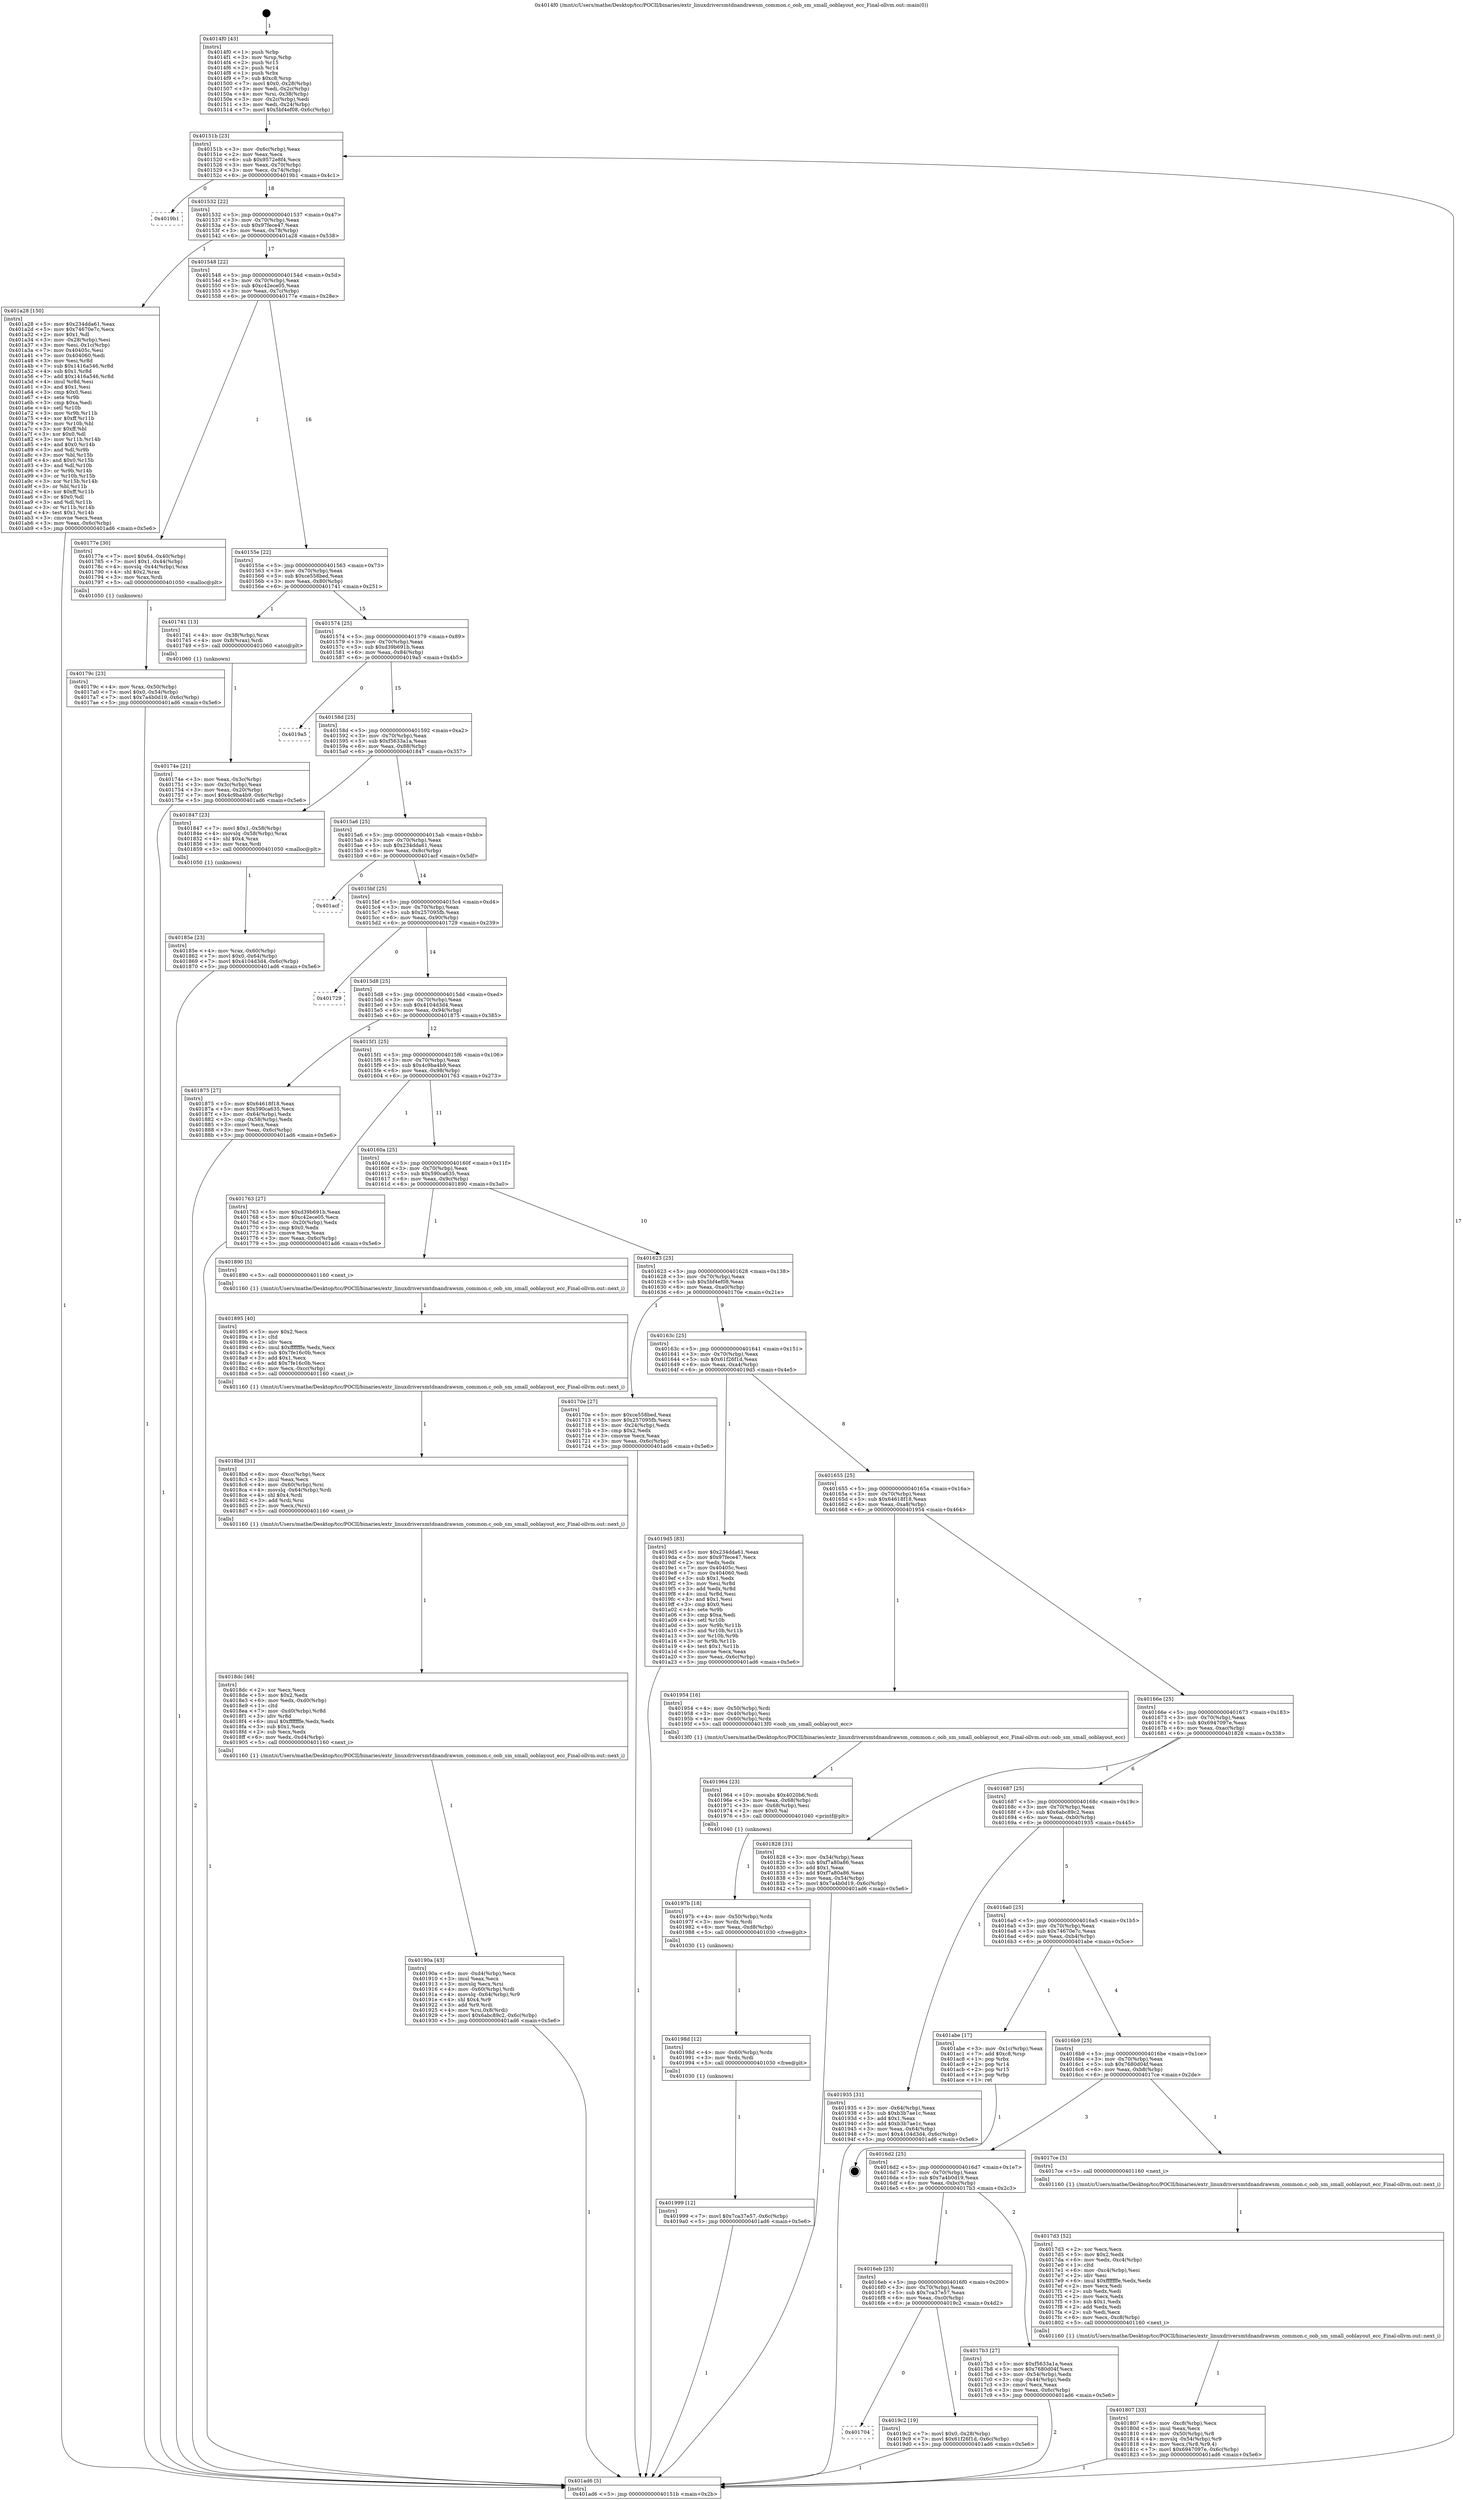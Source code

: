 digraph "0x4014f0" {
  label = "0x4014f0 (/mnt/c/Users/mathe/Desktop/tcc/POCII/binaries/extr_linuxdriversmtdnandrawsm_common.c_oob_sm_small_ooblayout_ecc_Final-ollvm.out::main(0))"
  labelloc = "t"
  node[shape=record]

  Entry [label="",width=0.3,height=0.3,shape=circle,fillcolor=black,style=filled]
  "0x40151b" [label="{
     0x40151b [23]\l
     | [instrs]\l
     &nbsp;&nbsp;0x40151b \<+3\>: mov -0x6c(%rbp),%eax\l
     &nbsp;&nbsp;0x40151e \<+2\>: mov %eax,%ecx\l
     &nbsp;&nbsp;0x401520 \<+6\>: sub $0x9572e8f4,%ecx\l
     &nbsp;&nbsp;0x401526 \<+3\>: mov %eax,-0x70(%rbp)\l
     &nbsp;&nbsp;0x401529 \<+3\>: mov %ecx,-0x74(%rbp)\l
     &nbsp;&nbsp;0x40152c \<+6\>: je 00000000004019b1 \<main+0x4c1\>\l
  }"]
  "0x4019b1" [label="{
     0x4019b1\l
  }", style=dashed]
  "0x401532" [label="{
     0x401532 [22]\l
     | [instrs]\l
     &nbsp;&nbsp;0x401532 \<+5\>: jmp 0000000000401537 \<main+0x47\>\l
     &nbsp;&nbsp;0x401537 \<+3\>: mov -0x70(%rbp),%eax\l
     &nbsp;&nbsp;0x40153a \<+5\>: sub $0x97fece47,%eax\l
     &nbsp;&nbsp;0x40153f \<+3\>: mov %eax,-0x78(%rbp)\l
     &nbsp;&nbsp;0x401542 \<+6\>: je 0000000000401a28 \<main+0x538\>\l
  }"]
  Exit [label="",width=0.3,height=0.3,shape=circle,fillcolor=black,style=filled,peripheries=2]
  "0x401a28" [label="{
     0x401a28 [150]\l
     | [instrs]\l
     &nbsp;&nbsp;0x401a28 \<+5\>: mov $0x234dda61,%eax\l
     &nbsp;&nbsp;0x401a2d \<+5\>: mov $0x74670e7c,%ecx\l
     &nbsp;&nbsp;0x401a32 \<+2\>: mov $0x1,%dl\l
     &nbsp;&nbsp;0x401a34 \<+3\>: mov -0x28(%rbp),%esi\l
     &nbsp;&nbsp;0x401a37 \<+3\>: mov %esi,-0x1c(%rbp)\l
     &nbsp;&nbsp;0x401a3a \<+7\>: mov 0x40405c,%esi\l
     &nbsp;&nbsp;0x401a41 \<+7\>: mov 0x404060,%edi\l
     &nbsp;&nbsp;0x401a48 \<+3\>: mov %esi,%r8d\l
     &nbsp;&nbsp;0x401a4b \<+7\>: sub $0x1416a546,%r8d\l
     &nbsp;&nbsp;0x401a52 \<+4\>: sub $0x1,%r8d\l
     &nbsp;&nbsp;0x401a56 \<+7\>: add $0x1416a546,%r8d\l
     &nbsp;&nbsp;0x401a5d \<+4\>: imul %r8d,%esi\l
     &nbsp;&nbsp;0x401a61 \<+3\>: and $0x1,%esi\l
     &nbsp;&nbsp;0x401a64 \<+3\>: cmp $0x0,%esi\l
     &nbsp;&nbsp;0x401a67 \<+4\>: sete %r9b\l
     &nbsp;&nbsp;0x401a6b \<+3\>: cmp $0xa,%edi\l
     &nbsp;&nbsp;0x401a6e \<+4\>: setl %r10b\l
     &nbsp;&nbsp;0x401a72 \<+3\>: mov %r9b,%r11b\l
     &nbsp;&nbsp;0x401a75 \<+4\>: xor $0xff,%r11b\l
     &nbsp;&nbsp;0x401a79 \<+3\>: mov %r10b,%bl\l
     &nbsp;&nbsp;0x401a7c \<+3\>: xor $0xff,%bl\l
     &nbsp;&nbsp;0x401a7f \<+3\>: xor $0x0,%dl\l
     &nbsp;&nbsp;0x401a82 \<+3\>: mov %r11b,%r14b\l
     &nbsp;&nbsp;0x401a85 \<+4\>: and $0x0,%r14b\l
     &nbsp;&nbsp;0x401a89 \<+3\>: and %dl,%r9b\l
     &nbsp;&nbsp;0x401a8c \<+3\>: mov %bl,%r15b\l
     &nbsp;&nbsp;0x401a8f \<+4\>: and $0x0,%r15b\l
     &nbsp;&nbsp;0x401a93 \<+3\>: and %dl,%r10b\l
     &nbsp;&nbsp;0x401a96 \<+3\>: or %r9b,%r14b\l
     &nbsp;&nbsp;0x401a99 \<+3\>: or %r10b,%r15b\l
     &nbsp;&nbsp;0x401a9c \<+3\>: xor %r15b,%r14b\l
     &nbsp;&nbsp;0x401a9f \<+3\>: or %bl,%r11b\l
     &nbsp;&nbsp;0x401aa2 \<+4\>: xor $0xff,%r11b\l
     &nbsp;&nbsp;0x401aa6 \<+3\>: or $0x0,%dl\l
     &nbsp;&nbsp;0x401aa9 \<+3\>: and %dl,%r11b\l
     &nbsp;&nbsp;0x401aac \<+3\>: or %r11b,%r14b\l
     &nbsp;&nbsp;0x401aaf \<+4\>: test $0x1,%r14b\l
     &nbsp;&nbsp;0x401ab3 \<+3\>: cmovne %ecx,%eax\l
     &nbsp;&nbsp;0x401ab6 \<+3\>: mov %eax,-0x6c(%rbp)\l
     &nbsp;&nbsp;0x401ab9 \<+5\>: jmp 0000000000401ad6 \<main+0x5e6\>\l
  }"]
  "0x401548" [label="{
     0x401548 [22]\l
     | [instrs]\l
     &nbsp;&nbsp;0x401548 \<+5\>: jmp 000000000040154d \<main+0x5d\>\l
     &nbsp;&nbsp;0x40154d \<+3\>: mov -0x70(%rbp),%eax\l
     &nbsp;&nbsp;0x401550 \<+5\>: sub $0xc42ece05,%eax\l
     &nbsp;&nbsp;0x401555 \<+3\>: mov %eax,-0x7c(%rbp)\l
     &nbsp;&nbsp;0x401558 \<+6\>: je 000000000040177e \<main+0x28e\>\l
  }"]
  "0x401704" [label="{
     0x401704\l
  }", style=dashed]
  "0x40177e" [label="{
     0x40177e [30]\l
     | [instrs]\l
     &nbsp;&nbsp;0x40177e \<+7\>: movl $0x64,-0x40(%rbp)\l
     &nbsp;&nbsp;0x401785 \<+7\>: movl $0x1,-0x44(%rbp)\l
     &nbsp;&nbsp;0x40178c \<+4\>: movslq -0x44(%rbp),%rax\l
     &nbsp;&nbsp;0x401790 \<+4\>: shl $0x2,%rax\l
     &nbsp;&nbsp;0x401794 \<+3\>: mov %rax,%rdi\l
     &nbsp;&nbsp;0x401797 \<+5\>: call 0000000000401050 \<malloc@plt\>\l
     | [calls]\l
     &nbsp;&nbsp;0x401050 \{1\} (unknown)\l
  }"]
  "0x40155e" [label="{
     0x40155e [22]\l
     | [instrs]\l
     &nbsp;&nbsp;0x40155e \<+5\>: jmp 0000000000401563 \<main+0x73\>\l
     &nbsp;&nbsp;0x401563 \<+3\>: mov -0x70(%rbp),%eax\l
     &nbsp;&nbsp;0x401566 \<+5\>: sub $0xce558bed,%eax\l
     &nbsp;&nbsp;0x40156b \<+3\>: mov %eax,-0x80(%rbp)\l
     &nbsp;&nbsp;0x40156e \<+6\>: je 0000000000401741 \<main+0x251\>\l
  }"]
  "0x4019c2" [label="{
     0x4019c2 [19]\l
     | [instrs]\l
     &nbsp;&nbsp;0x4019c2 \<+7\>: movl $0x0,-0x28(%rbp)\l
     &nbsp;&nbsp;0x4019c9 \<+7\>: movl $0x61f26f1d,-0x6c(%rbp)\l
     &nbsp;&nbsp;0x4019d0 \<+5\>: jmp 0000000000401ad6 \<main+0x5e6\>\l
  }"]
  "0x401741" [label="{
     0x401741 [13]\l
     | [instrs]\l
     &nbsp;&nbsp;0x401741 \<+4\>: mov -0x38(%rbp),%rax\l
     &nbsp;&nbsp;0x401745 \<+4\>: mov 0x8(%rax),%rdi\l
     &nbsp;&nbsp;0x401749 \<+5\>: call 0000000000401060 \<atoi@plt\>\l
     | [calls]\l
     &nbsp;&nbsp;0x401060 \{1\} (unknown)\l
  }"]
  "0x401574" [label="{
     0x401574 [25]\l
     | [instrs]\l
     &nbsp;&nbsp;0x401574 \<+5\>: jmp 0000000000401579 \<main+0x89\>\l
     &nbsp;&nbsp;0x401579 \<+3\>: mov -0x70(%rbp),%eax\l
     &nbsp;&nbsp;0x40157c \<+5\>: sub $0xd39b691b,%eax\l
     &nbsp;&nbsp;0x401581 \<+6\>: mov %eax,-0x84(%rbp)\l
     &nbsp;&nbsp;0x401587 \<+6\>: je 00000000004019a5 \<main+0x4b5\>\l
  }"]
  "0x401999" [label="{
     0x401999 [12]\l
     | [instrs]\l
     &nbsp;&nbsp;0x401999 \<+7\>: movl $0x7ca37e57,-0x6c(%rbp)\l
     &nbsp;&nbsp;0x4019a0 \<+5\>: jmp 0000000000401ad6 \<main+0x5e6\>\l
  }"]
  "0x4019a5" [label="{
     0x4019a5\l
  }", style=dashed]
  "0x40158d" [label="{
     0x40158d [25]\l
     | [instrs]\l
     &nbsp;&nbsp;0x40158d \<+5\>: jmp 0000000000401592 \<main+0xa2\>\l
     &nbsp;&nbsp;0x401592 \<+3\>: mov -0x70(%rbp),%eax\l
     &nbsp;&nbsp;0x401595 \<+5\>: sub $0xf5633a1a,%eax\l
     &nbsp;&nbsp;0x40159a \<+6\>: mov %eax,-0x88(%rbp)\l
     &nbsp;&nbsp;0x4015a0 \<+6\>: je 0000000000401847 \<main+0x357\>\l
  }"]
  "0x40198d" [label="{
     0x40198d [12]\l
     | [instrs]\l
     &nbsp;&nbsp;0x40198d \<+4\>: mov -0x60(%rbp),%rdx\l
     &nbsp;&nbsp;0x401991 \<+3\>: mov %rdx,%rdi\l
     &nbsp;&nbsp;0x401994 \<+5\>: call 0000000000401030 \<free@plt\>\l
     | [calls]\l
     &nbsp;&nbsp;0x401030 \{1\} (unknown)\l
  }"]
  "0x401847" [label="{
     0x401847 [23]\l
     | [instrs]\l
     &nbsp;&nbsp;0x401847 \<+7\>: movl $0x1,-0x58(%rbp)\l
     &nbsp;&nbsp;0x40184e \<+4\>: movslq -0x58(%rbp),%rax\l
     &nbsp;&nbsp;0x401852 \<+4\>: shl $0x4,%rax\l
     &nbsp;&nbsp;0x401856 \<+3\>: mov %rax,%rdi\l
     &nbsp;&nbsp;0x401859 \<+5\>: call 0000000000401050 \<malloc@plt\>\l
     | [calls]\l
     &nbsp;&nbsp;0x401050 \{1\} (unknown)\l
  }"]
  "0x4015a6" [label="{
     0x4015a6 [25]\l
     | [instrs]\l
     &nbsp;&nbsp;0x4015a6 \<+5\>: jmp 00000000004015ab \<main+0xbb\>\l
     &nbsp;&nbsp;0x4015ab \<+3\>: mov -0x70(%rbp),%eax\l
     &nbsp;&nbsp;0x4015ae \<+5\>: sub $0x234dda61,%eax\l
     &nbsp;&nbsp;0x4015b3 \<+6\>: mov %eax,-0x8c(%rbp)\l
     &nbsp;&nbsp;0x4015b9 \<+6\>: je 0000000000401acf \<main+0x5df\>\l
  }"]
  "0x40197b" [label="{
     0x40197b [18]\l
     | [instrs]\l
     &nbsp;&nbsp;0x40197b \<+4\>: mov -0x50(%rbp),%rdx\l
     &nbsp;&nbsp;0x40197f \<+3\>: mov %rdx,%rdi\l
     &nbsp;&nbsp;0x401982 \<+6\>: mov %eax,-0xd8(%rbp)\l
     &nbsp;&nbsp;0x401988 \<+5\>: call 0000000000401030 \<free@plt\>\l
     | [calls]\l
     &nbsp;&nbsp;0x401030 \{1\} (unknown)\l
  }"]
  "0x401acf" [label="{
     0x401acf\l
  }", style=dashed]
  "0x4015bf" [label="{
     0x4015bf [25]\l
     | [instrs]\l
     &nbsp;&nbsp;0x4015bf \<+5\>: jmp 00000000004015c4 \<main+0xd4\>\l
     &nbsp;&nbsp;0x4015c4 \<+3\>: mov -0x70(%rbp),%eax\l
     &nbsp;&nbsp;0x4015c7 \<+5\>: sub $0x257095fb,%eax\l
     &nbsp;&nbsp;0x4015cc \<+6\>: mov %eax,-0x90(%rbp)\l
     &nbsp;&nbsp;0x4015d2 \<+6\>: je 0000000000401729 \<main+0x239\>\l
  }"]
  "0x401964" [label="{
     0x401964 [23]\l
     | [instrs]\l
     &nbsp;&nbsp;0x401964 \<+10\>: movabs $0x4020b6,%rdi\l
     &nbsp;&nbsp;0x40196e \<+3\>: mov %eax,-0x68(%rbp)\l
     &nbsp;&nbsp;0x401971 \<+3\>: mov -0x68(%rbp),%esi\l
     &nbsp;&nbsp;0x401974 \<+2\>: mov $0x0,%al\l
     &nbsp;&nbsp;0x401976 \<+5\>: call 0000000000401040 \<printf@plt\>\l
     | [calls]\l
     &nbsp;&nbsp;0x401040 \{1\} (unknown)\l
  }"]
  "0x401729" [label="{
     0x401729\l
  }", style=dashed]
  "0x4015d8" [label="{
     0x4015d8 [25]\l
     | [instrs]\l
     &nbsp;&nbsp;0x4015d8 \<+5\>: jmp 00000000004015dd \<main+0xed\>\l
     &nbsp;&nbsp;0x4015dd \<+3\>: mov -0x70(%rbp),%eax\l
     &nbsp;&nbsp;0x4015e0 \<+5\>: sub $0x4104d3d4,%eax\l
     &nbsp;&nbsp;0x4015e5 \<+6\>: mov %eax,-0x94(%rbp)\l
     &nbsp;&nbsp;0x4015eb \<+6\>: je 0000000000401875 \<main+0x385\>\l
  }"]
  "0x40190a" [label="{
     0x40190a [43]\l
     | [instrs]\l
     &nbsp;&nbsp;0x40190a \<+6\>: mov -0xd4(%rbp),%ecx\l
     &nbsp;&nbsp;0x401910 \<+3\>: imul %eax,%ecx\l
     &nbsp;&nbsp;0x401913 \<+3\>: movslq %ecx,%rsi\l
     &nbsp;&nbsp;0x401916 \<+4\>: mov -0x60(%rbp),%rdi\l
     &nbsp;&nbsp;0x40191a \<+4\>: movslq -0x64(%rbp),%r9\l
     &nbsp;&nbsp;0x40191e \<+4\>: shl $0x4,%r9\l
     &nbsp;&nbsp;0x401922 \<+3\>: add %r9,%rdi\l
     &nbsp;&nbsp;0x401925 \<+4\>: mov %rsi,0x8(%rdi)\l
     &nbsp;&nbsp;0x401929 \<+7\>: movl $0x6abc89c2,-0x6c(%rbp)\l
     &nbsp;&nbsp;0x401930 \<+5\>: jmp 0000000000401ad6 \<main+0x5e6\>\l
  }"]
  "0x401875" [label="{
     0x401875 [27]\l
     | [instrs]\l
     &nbsp;&nbsp;0x401875 \<+5\>: mov $0x64618f18,%eax\l
     &nbsp;&nbsp;0x40187a \<+5\>: mov $0x590ca635,%ecx\l
     &nbsp;&nbsp;0x40187f \<+3\>: mov -0x64(%rbp),%edx\l
     &nbsp;&nbsp;0x401882 \<+3\>: cmp -0x58(%rbp),%edx\l
     &nbsp;&nbsp;0x401885 \<+3\>: cmovl %ecx,%eax\l
     &nbsp;&nbsp;0x401888 \<+3\>: mov %eax,-0x6c(%rbp)\l
     &nbsp;&nbsp;0x40188b \<+5\>: jmp 0000000000401ad6 \<main+0x5e6\>\l
  }"]
  "0x4015f1" [label="{
     0x4015f1 [25]\l
     | [instrs]\l
     &nbsp;&nbsp;0x4015f1 \<+5\>: jmp 00000000004015f6 \<main+0x106\>\l
     &nbsp;&nbsp;0x4015f6 \<+3\>: mov -0x70(%rbp),%eax\l
     &nbsp;&nbsp;0x4015f9 \<+5\>: sub $0x4c9ba4b9,%eax\l
     &nbsp;&nbsp;0x4015fe \<+6\>: mov %eax,-0x98(%rbp)\l
     &nbsp;&nbsp;0x401604 \<+6\>: je 0000000000401763 \<main+0x273\>\l
  }"]
  "0x4018dc" [label="{
     0x4018dc [46]\l
     | [instrs]\l
     &nbsp;&nbsp;0x4018dc \<+2\>: xor %ecx,%ecx\l
     &nbsp;&nbsp;0x4018de \<+5\>: mov $0x2,%edx\l
     &nbsp;&nbsp;0x4018e3 \<+6\>: mov %edx,-0xd0(%rbp)\l
     &nbsp;&nbsp;0x4018e9 \<+1\>: cltd\l
     &nbsp;&nbsp;0x4018ea \<+7\>: mov -0xd0(%rbp),%r8d\l
     &nbsp;&nbsp;0x4018f1 \<+3\>: idiv %r8d\l
     &nbsp;&nbsp;0x4018f4 \<+6\>: imul $0xfffffffe,%edx,%edx\l
     &nbsp;&nbsp;0x4018fa \<+3\>: sub $0x1,%ecx\l
     &nbsp;&nbsp;0x4018fd \<+2\>: sub %ecx,%edx\l
     &nbsp;&nbsp;0x4018ff \<+6\>: mov %edx,-0xd4(%rbp)\l
     &nbsp;&nbsp;0x401905 \<+5\>: call 0000000000401160 \<next_i\>\l
     | [calls]\l
     &nbsp;&nbsp;0x401160 \{1\} (/mnt/c/Users/mathe/Desktop/tcc/POCII/binaries/extr_linuxdriversmtdnandrawsm_common.c_oob_sm_small_ooblayout_ecc_Final-ollvm.out::next_i)\l
  }"]
  "0x401763" [label="{
     0x401763 [27]\l
     | [instrs]\l
     &nbsp;&nbsp;0x401763 \<+5\>: mov $0xd39b691b,%eax\l
     &nbsp;&nbsp;0x401768 \<+5\>: mov $0xc42ece05,%ecx\l
     &nbsp;&nbsp;0x40176d \<+3\>: mov -0x20(%rbp),%edx\l
     &nbsp;&nbsp;0x401770 \<+3\>: cmp $0x0,%edx\l
     &nbsp;&nbsp;0x401773 \<+3\>: cmove %ecx,%eax\l
     &nbsp;&nbsp;0x401776 \<+3\>: mov %eax,-0x6c(%rbp)\l
     &nbsp;&nbsp;0x401779 \<+5\>: jmp 0000000000401ad6 \<main+0x5e6\>\l
  }"]
  "0x40160a" [label="{
     0x40160a [25]\l
     | [instrs]\l
     &nbsp;&nbsp;0x40160a \<+5\>: jmp 000000000040160f \<main+0x11f\>\l
     &nbsp;&nbsp;0x40160f \<+3\>: mov -0x70(%rbp),%eax\l
     &nbsp;&nbsp;0x401612 \<+5\>: sub $0x590ca635,%eax\l
     &nbsp;&nbsp;0x401617 \<+6\>: mov %eax,-0x9c(%rbp)\l
     &nbsp;&nbsp;0x40161d \<+6\>: je 0000000000401890 \<main+0x3a0\>\l
  }"]
  "0x4018bd" [label="{
     0x4018bd [31]\l
     | [instrs]\l
     &nbsp;&nbsp;0x4018bd \<+6\>: mov -0xcc(%rbp),%ecx\l
     &nbsp;&nbsp;0x4018c3 \<+3\>: imul %eax,%ecx\l
     &nbsp;&nbsp;0x4018c6 \<+4\>: mov -0x60(%rbp),%rsi\l
     &nbsp;&nbsp;0x4018ca \<+4\>: movslq -0x64(%rbp),%rdi\l
     &nbsp;&nbsp;0x4018ce \<+4\>: shl $0x4,%rdi\l
     &nbsp;&nbsp;0x4018d2 \<+3\>: add %rdi,%rsi\l
     &nbsp;&nbsp;0x4018d5 \<+2\>: mov %ecx,(%rsi)\l
     &nbsp;&nbsp;0x4018d7 \<+5\>: call 0000000000401160 \<next_i\>\l
     | [calls]\l
     &nbsp;&nbsp;0x401160 \{1\} (/mnt/c/Users/mathe/Desktop/tcc/POCII/binaries/extr_linuxdriversmtdnandrawsm_common.c_oob_sm_small_ooblayout_ecc_Final-ollvm.out::next_i)\l
  }"]
  "0x401890" [label="{
     0x401890 [5]\l
     | [instrs]\l
     &nbsp;&nbsp;0x401890 \<+5\>: call 0000000000401160 \<next_i\>\l
     | [calls]\l
     &nbsp;&nbsp;0x401160 \{1\} (/mnt/c/Users/mathe/Desktop/tcc/POCII/binaries/extr_linuxdriversmtdnandrawsm_common.c_oob_sm_small_ooblayout_ecc_Final-ollvm.out::next_i)\l
  }"]
  "0x401623" [label="{
     0x401623 [25]\l
     | [instrs]\l
     &nbsp;&nbsp;0x401623 \<+5\>: jmp 0000000000401628 \<main+0x138\>\l
     &nbsp;&nbsp;0x401628 \<+3\>: mov -0x70(%rbp),%eax\l
     &nbsp;&nbsp;0x40162b \<+5\>: sub $0x5bf4ef08,%eax\l
     &nbsp;&nbsp;0x401630 \<+6\>: mov %eax,-0xa0(%rbp)\l
     &nbsp;&nbsp;0x401636 \<+6\>: je 000000000040170e \<main+0x21e\>\l
  }"]
  "0x401895" [label="{
     0x401895 [40]\l
     | [instrs]\l
     &nbsp;&nbsp;0x401895 \<+5\>: mov $0x2,%ecx\l
     &nbsp;&nbsp;0x40189a \<+1\>: cltd\l
     &nbsp;&nbsp;0x40189b \<+2\>: idiv %ecx\l
     &nbsp;&nbsp;0x40189d \<+6\>: imul $0xfffffffe,%edx,%ecx\l
     &nbsp;&nbsp;0x4018a3 \<+6\>: sub $0x7fe16c0b,%ecx\l
     &nbsp;&nbsp;0x4018a9 \<+3\>: add $0x1,%ecx\l
     &nbsp;&nbsp;0x4018ac \<+6\>: add $0x7fe16c0b,%ecx\l
     &nbsp;&nbsp;0x4018b2 \<+6\>: mov %ecx,-0xcc(%rbp)\l
     &nbsp;&nbsp;0x4018b8 \<+5\>: call 0000000000401160 \<next_i\>\l
     | [calls]\l
     &nbsp;&nbsp;0x401160 \{1\} (/mnt/c/Users/mathe/Desktop/tcc/POCII/binaries/extr_linuxdriversmtdnandrawsm_common.c_oob_sm_small_ooblayout_ecc_Final-ollvm.out::next_i)\l
  }"]
  "0x40170e" [label="{
     0x40170e [27]\l
     | [instrs]\l
     &nbsp;&nbsp;0x40170e \<+5\>: mov $0xce558bed,%eax\l
     &nbsp;&nbsp;0x401713 \<+5\>: mov $0x257095fb,%ecx\l
     &nbsp;&nbsp;0x401718 \<+3\>: mov -0x24(%rbp),%edx\l
     &nbsp;&nbsp;0x40171b \<+3\>: cmp $0x2,%edx\l
     &nbsp;&nbsp;0x40171e \<+3\>: cmovne %ecx,%eax\l
     &nbsp;&nbsp;0x401721 \<+3\>: mov %eax,-0x6c(%rbp)\l
     &nbsp;&nbsp;0x401724 \<+5\>: jmp 0000000000401ad6 \<main+0x5e6\>\l
  }"]
  "0x40163c" [label="{
     0x40163c [25]\l
     | [instrs]\l
     &nbsp;&nbsp;0x40163c \<+5\>: jmp 0000000000401641 \<main+0x151\>\l
     &nbsp;&nbsp;0x401641 \<+3\>: mov -0x70(%rbp),%eax\l
     &nbsp;&nbsp;0x401644 \<+5\>: sub $0x61f26f1d,%eax\l
     &nbsp;&nbsp;0x401649 \<+6\>: mov %eax,-0xa4(%rbp)\l
     &nbsp;&nbsp;0x40164f \<+6\>: je 00000000004019d5 \<main+0x4e5\>\l
  }"]
  "0x401ad6" [label="{
     0x401ad6 [5]\l
     | [instrs]\l
     &nbsp;&nbsp;0x401ad6 \<+5\>: jmp 000000000040151b \<main+0x2b\>\l
  }"]
  "0x4014f0" [label="{
     0x4014f0 [43]\l
     | [instrs]\l
     &nbsp;&nbsp;0x4014f0 \<+1\>: push %rbp\l
     &nbsp;&nbsp;0x4014f1 \<+3\>: mov %rsp,%rbp\l
     &nbsp;&nbsp;0x4014f4 \<+2\>: push %r15\l
     &nbsp;&nbsp;0x4014f6 \<+2\>: push %r14\l
     &nbsp;&nbsp;0x4014f8 \<+1\>: push %rbx\l
     &nbsp;&nbsp;0x4014f9 \<+7\>: sub $0xc8,%rsp\l
     &nbsp;&nbsp;0x401500 \<+7\>: movl $0x0,-0x28(%rbp)\l
     &nbsp;&nbsp;0x401507 \<+3\>: mov %edi,-0x2c(%rbp)\l
     &nbsp;&nbsp;0x40150a \<+4\>: mov %rsi,-0x38(%rbp)\l
     &nbsp;&nbsp;0x40150e \<+3\>: mov -0x2c(%rbp),%edi\l
     &nbsp;&nbsp;0x401511 \<+3\>: mov %edi,-0x24(%rbp)\l
     &nbsp;&nbsp;0x401514 \<+7\>: movl $0x5bf4ef08,-0x6c(%rbp)\l
  }"]
  "0x40174e" [label="{
     0x40174e [21]\l
     | [instrs]\l
     &nbsp;&nbsp;0x40174e \<+3\>: mov %eax,-0x3c(%rbp)\l
     &nbsp;&nbsp;0x401751 \<+3\>: mov -0x3c(%rbp),%eax\l
     &nbsp;&nbsp;0x401754 \<+3\>: mov %eax,-0x20(%rbp)\l
     &nbsp;&nbsp;0x401757 \<+7\>: movl $0x4c9ba4b9,-0x6c(%rbp)\l
     &nbsp;&nbsp;0x40175e \<+5\>: jmp 0000000000401ad6 \<main+0x5e6\>\l
  }"]
  "0x40179c" [label="{
     0x40179c [23]\l
     | [instrs]\l
     &nbsp;&nbsp;0x40179c \<+4\>: mov %rax,-0x50(%rbp)\l
     &nbsp;&nbsp;0x4017a0 \<+7\>: movl $0x0,-0x54(%rbp)\l
     &nbsp;&nbsp;0x4017a7 \<+7\>: movl $0x7a4b0d19,-0x6c(%rbp)\l
     &nbsp;&nbsp;0x4017ae \<+5\>: jmp 0000000000401ad6 \<main+0x5e6\>\l
  }"]
  "0x40185e" [label="{
     0x40185e [23]\l
     | [instrs]\l
     &nbsp;&nbsp;0x40185e \<+4\>: mov %rax,-0x60(%rbp)\l
     &nbsp;&nbsp;0x401862 \<+7\>: movl $0x0,-0x64(%rbp)\l
     &nbsp;&nbsp;0x401869 \<+7\>: movl $0x4104d3d4,-0x6c(%rbp)\l
     &nbsp;&nbsp;0x401870 \<+5\>: jmp 0000000000401ad6 \<main+0x5e6\>\l
  }"]
  "0x4019d5" [label="{
     0x4019d5 [83]\l
     | [instrs]\l
     &nbsp;&nbsp;0x4019d5 \<+5\>: mov $0x234dda61,%eax\l
     &nbsp;&nbsp;0x4019da \<+5\>: mov $0x97fece47,%ecx\l
     &nbsp;&nbsp;0x4019df \<+2\>: xor %edx,%edx\l
     &nbsp;&nbsp;0x4019e1 \<+7\>: mov 0x40405c,%esi\l
     &nbsp;&nbsp;0x4019e8 \<+7\>: mov 0x404060,%edi\l
     &nbsp;&nbsp;0x4019ef \<+3\>: sub $0x1,%edx\l
     &nbsp;&nbsp;0x4019f2 \<+3\>: mov %esi,%r8d\l
     &nbsp;&nbsp;0x4019f5 \<+3\>: add %edx,%r8d\l
     &nbsp;&nbsp;0x4019f8 \<+4\>: imul %r8d,%esi\l
     &nbsp;&nbsp;0x4019fc \<+3\>: and $0x1,%esi\l
     &nbsp;&nbsp;0x4019ff \<+3\>: cmp $0x0,%esi\l
     &nbsp;&nbsp;0x401a02 \<+4\>: sete %r9b\l
     &nbsp;&nbsp;0x401a06 \<+3\>: cmp $0xa,%edi\l
     &nbsp;&nbsp;0x401a09 \<+4\>: setl %r10b\l
     &nbsp;&nbsp;0x401a0d \<+3\>: mov %r9b,%r11b\l
     &nbsp;&nbsp;0x401a10 \<+3\>: and %r10b,%r11b\l
     &nbsp;&nbsp;0x401a13 \<+3\>: xor %r10b,%r9b\l
     &nbsp;&nbsp;0x401a16 \<+3\>: or %r9b,%r11b\l
     &nbsp;&nbsp;0x401a19 \<+4\>: test $0x1,%r11b\l
     &nbsp;&nbsp;0x401a1d \<+3\>: cmovne %ecx,%eax\l
     &nbsp;&nbsp;0x401a20 \<+3\>: mov %eax,-0x6c(%rbp)\l
     &nbsp;&nbsp;0x401a23 \<+5\>: jmp 0000000000401ad6 \<main+0x5e6\>\l
  }"]
  "0x401655" [label="{
     0x401655 [25]\l
     | [instrs]\l
     &nbsp;&nbsp;0x401655 \<+5\>: jmp 000000000040165a \<main+0x16a\>\l
     &nbsp;&nbsp;0x40165a \<+3\>: mov -0x70(%rbp),%eax\l
     &nbsp;&nbsp;0x40165d \<+5\>: sub $0x64618f18,%eax\l
     &nbsp;&nbsp;0x401662 \<+6\>: mov %eax,-0xa8(%rbp)\l
     &nbsp;&nbsp;0x401668 \<+6\>: je 0000000000401954 \<main+0x464\>\l
  }"]
  "0x401807" [label="{
     0x401807 [33]\l
     | [instrs]\l
     &nbsp;&nbsp;0x401807 \<+6\>: mov -0xc8(%rbp),%ecx\l
     &nbsp;&nbsp;0x40180d \<+3\>: imul %eax,%ecx\l
     &nbsp;&nbsp;0x401810 \<+4\>: mov -0x50(%rbp),%r8\l
     &nbsp;&nbsp;0x401814 \<+4\>: movslq -0x54(%rbp),%r9\l
     &nbsp;&nbsp;0x401818 \<+4\>: mov %ecx,(%r8,%r9,4)\l
     &nbsp;&nbsp;0x40181c \<+7\>: movl $0x6947097e,-0x6c(%rbp)\l
     &nbsp;&nbsp;0x401823 \<+5\>: jmp 0000000000401ad6 \<main+0x5e6\>\l
  }"]
  "0x401954" [label="{
     0x401954 [16]\l
     | [instrs]\l
     &nbsp;&nbsp;0x401954 \<+4\>: mov -0x50(%rbp),%rdi\l
     &nbsp;&nbsp;0x401958 \<+3\>: mov -0x40(%rbp),%esi\l
     &nbsp;&nbsp;0x40195b \<+4\>: mov -0x60(%rbp),%rdx\l
     &nbsp;&nbsp;0x40195f \<+5\>: call 00000000004013f0 \<oob_sm_small_ooblayout_ecc\>\l
     | [calls]\l
     &nbsp;&nbsp;0x4013f0 \{1\} (/mnt/c/Users/mathe/Desktop/tcc/POCII/binaries/extr_linuxdriversmtdnandrawsm_common.c_oob_sm_small_ooblayout_ecc_Final-ollvm.out::oob_sm_small_ooblayout_ecc)\l
  }"]
  "0x40166e" [label="{
     0x40166e [25]\l
     | [instrs]\l
     &nbsp;&nbsp;0x40166e \<+5\>: jmp 0000000000401673 \<main+0x183\>\l
     &nbsp;&nbsp;0x401673 \<+3\>: mov -0x70(%rbp),%eax\l
     &nbsp;&nbsp;0x401676 \<+5\>: sub $0x6947097e,%eax\l
     &nbsp;&nbsp;0x40167b \<+6\>: mov %eax,-0xac(%rbp)\l
     &nbsp;&nbsp;0x401681 \<+6\>: je 0000000000401828 \<main+0x338\>\l
  }"]
  "0x4017d3" [label="{
     0x4017d3 [52]\l
     | [instrs]\l
     &nbsp;&nbsp;0x4017d3 \<+2\>: xor %ecx,%ecx\l
     &nbsp;&nbsp;0x4017d5 \<+5\>: mov $0x2,%edx\l
     &nbsp;&nbsp;0x4017da \<+6\>: mov %edx,-0xc4(%rbp)\l
     &nbsp;&nbsp;0x4017e0 \<+1\>: cltd\l
     &nbsp;&nbsp;0x4017e1 \<+6\>: mov -0xc4(%rbp),%esi\l
     &nbsp;&nbsp;0x4017e7 \<+2\>: idiv %esi\l
     &nbsp;&nbsp;0x4017e9 \<+6\>: imul $0xfffffffe,%edx,%edx\l
     &nbsp;&nbsp;0x4017ef \<+2\>: mov %ecx,%edi\l
     &nbsp;&nbsp;0x4017f1 \<+2\>: sub %edx,%edi\l
     &nbsp;&nbsp;0x4017f3 \<+2\>: mov %ecx,%edx\l
     &nbsp;&nbsp;0x4017f5 \<+3\>: sub $0x1,%edx\l
     &nbsp;&nbsp;0x4017f8 \<+2\>: add %edx,%edi\l
     &nbsp;&nbsp;0x4017fa \<+2\>: sub %edi,%ecx\l
     &nbsp;&nbsp;0x4017fc \<+6\>: mov %ecx,-0xc8(%rbp)\l
     &nbsp;&nbsp;0x401802 \<+5\>: call 0000000000401160 \<next_i\>\l
     | [calls]\l
     &nbsp;&nbsp;0x401160 \{1\} (/mnt/c/Users/mathe/Desktop/tcc/POCII/binaries/extr_linuxdriversmtdnandrawsm_common.c_oob_sm_small_ooblayout_ecc_Final-ollvm.out::next_i)\l
  }"]
  "0x401828" [label="{
     0x401828 [31]\l
     | [instrs]\l
     &nbsp;&nbsp;0x401828 \<+3\>: mov -0x54(%rbp),%eax\l
     &nbsp;&nbsp;0x40182b \<+5\>: sub $0xf7a80a86,%eax\l
     &nbsp;&nbsp;0x401830 \<+3\>: add $0x1,%eax\l
     &nbsp;&nbsp;0x401833 \<+5\>: add $0xf7a80a86,%eax\l
     &nbsp;&nbsp;0x401838 \<+3\>: mov %eax,-0x54(%rbp)\l
     &nbsp;&nbsp;0x40183b \<+7\>: movl $0x7a4b0d19,-0x6c(%rbp)\l
     &nbsp;&nbsp;0x401842 \<+5\>: jmp 0000000000401ad6 \<main+0x5e6\>\l
  }"]
  "0x401687" [label="{
     0x401687 [25]\l
     | [instrs]\l
     &nbsp;&nbsp;0x401687 \<+5\>: jmp 000000000040168c \<main+0x19c\>\l
     &nbsp;&nbsp;0x40168c \<+3\>: mov -0x70(%rbp),%eax\l
     &nbsp;&nbsp;0x40168f \<+5\>: sub $0x6abc89c2,%eax\l
     &nbsp;&nbsp;0x401694 \<+6\>: mov %eax,-0xb0(%rbp)\l
     &nbsp;&nbsp;0x40169a \<+6\>: je 0000000000401935 \<main+0x445\>\l
  }"]
  "0x4016eb" [label="{
     0x4016eb [25]\l
     | [instrs]\l
     &nbsp;&nbsp;0x4016eb \<+5\>: jmp 00000000004016f0 \<main+0x200\>\l
     &nbsp;&nbsp;0x4016f0 \<+3\>: mov -0x70(%rbp),%eax\l
     &nbsp;&nbsp;0x4016f3 \<+5\>: sub $0x7ca37e57,%eax\l
     &nbsp;&nbsp;0x4016f8 \<+6\>: mov %eax,-0xc0(%rbp)\l
     &nbsp;&nbsp;0x4016fe \<+6\>: je 00000000004019c2 \<main+0x4d2\>\l
  }"]
  "0x401935" [label="{
     0x401935 [31]\l
     | [instrs]\l
     &nbsp;&nbsp;0x401935 \<+3\>: mov -0x64(%rbp),%eax\l
     &nbsp;&nbsp;0x401938 \<+5\>: sub $0xb3b7ae1c,%eax\l
     &nbsp;&nbsp;0x40193d \<+3\>: add $0x1,%eax\l
     &nbsp;&nbsp;0x401940 \<+5\>: add $0xb3b7ae1c,%eax\l
     &nbsp;&nbsp;0x401945 \<+3\>: mov %eax,-0x64(%rbp)\l
     &nbsp;&nbsp;0x401948 \<+7\>: movl $0x4104d3d4,-0x6c(%rbp)\l
     &nbsp;&nbsp;0x40194f \<+5\>: jmp 0000000000401ad6 \<main+0x5e6\>\l
  }"]
  "0x4016a0" [label="{
     0x4016a0 [25]\l
     | [instrs]\l
     &nbsp;&nbsp;0x4016a0 \<+5\>: jmp 00000000004016a5 \<main+0x1b5\>\l
     &nbsp;&nbsp;0x4016a5 \<+3\>: mov -0x70(%rbp),%eax\l
     &nbsp;&nbsp;0x4016a8 \<+5\>: sub $0x74670e7c,%eax\l
     &nbsp;&nbsp;0x4016ad \<+6\>: mov %eax,-0xb4(%rbp)\l
     &nbsp;&nbsp;0x4016b3 \<+6\>: je 0000000000401abe \<main+0x5ce\>\l
  }"]
  "0x4017b3" [label="{
     0x4017b3 [27]\l
     | [instrs]\l
     &nbsp;&nbsp;0x4017b3 \<+5\>: mov $0xf5633a1a,%eax\l
     &nbsp;&nbsp;0x4017b8 \<+5\>: mov $0x7680d04f,%ecx\l
     &nbsp;&nbsp;0x4017bd \<+3\>: mov -0x54(%rbp),%edx\l
     &nbsp;&nbsp;0x4017c0 \<+3\>: cmp -0x44(%rbp),%edx\l
     &nbsp;&nbsp;0x4017c3 \<+3\>: cmovl %ecx,%eax\l
     &nbsp;&nbsp;0x4017c6 \<+3\>: mov %eax,-0x6c(%rbp)\l
     &nbsp;&nbsp;0x4017c9 \<+5\>: jmp 0000000000401ad6 \<main+0x5e6\>\l
  }"]
  "0x401abe" [label="{
     0x401abe [17]\l
     | [instrs]\l
     &nbsp;&nbsp;0x401abe \<+3\>: mov -0x1c(%rbp),%eax\l
     &nbsp;&nbsp;0x401ac1 \<+7\>: add $0xc8,%rsp\l
     &nbsp;&nbsp;0x401ac8 \<+1\>: pop %rbx\l
     &nbsp;&nbsp;0x401ac9 \<+2\>: pop %r14\l
     &nbsp;&nbsp;0x401acb \<+2\>: pop %r15\l
     &nbsp;&nbsp;0x401acd \<+1\>: pop %rbp\l
     &nbsp;&nbsp;0x401ace \<+1\>: ret\l
  }"]
  "0x4016b9" [label="{
     0x4016b9 [25]\l
     | [instrs]\l
     &nbsp;&nbsp;0x4016b9 \<+5\>: jmp 00000000004016be \<main+0x1ce\>\l
     &nbsp;&nbsp;0x4016be \<+3\>: mov -0x70(%rbp),%eax\l
     &nbsp;&nbsp;0x4016c1 \<+5\>: sub $0x7680d04f,%eax\l
     &nbsp;&nbsp;0x4016c6 \<+6\>: mov %eax,-0xb8(%rbp)\l
     &nbsp;&nbsp;0x4016cc \<+6\>: je 00000000004017ce \<main+0x2de\>\l
  }"]
  "0x4016d2" [label="{
     0x4016d2 [25]\l
     | [instrs]\l
     &nbsp;&nbsp;0x4016d2 \<+5\>: jmp 00000000004016d7 \<main+0x1e7\>\l
     &nbsp;&nbsp;0x4016d7 \<+3\>: mov -0x70(%rbp),%eax\l
     &nbsp;&nbsp;0x4016da \<+5\>: sub $0x7a4b0d19,%eax\l
     &nbsp;&nbsp;0x4016df \<+6\>: mov %eax,-0xbc(%rbp)\l
     &nbsp;&nbsp;0x4016e5 \<+6\>: je 00000000004017b3 \<main+0x2c3\>\l
  }"]
  "0x4017ce" [label="{
     0x4017ce [5]\l
     | [instrs]\l
     &nbsp;&nbsp;0x4017ce \<+5\>: call 0000000000401160 \<next_i\>\l
     | [calls]\l
     &nbsp;&nbsp;0x401160 \{1\} (/mnt/c/Users/mathe/Desktop/tcc/POCII/binaries/extr_linuxdriversmtdnandrawsm_common.c_oob_sm_small_ooblayout_ecc_Final-ollvm.out::next_i)\l
  }"]
  Entry -> "0x4014f0" [label=" 1"]
  "0x40151b" -> "0x4019b1" [label=" 0"]
  "0x40151b" -> "0x401532" [label=" 18"]
  "0x401abe" -> Exit [label=" 1"]
  "0x401532" -> "0x401a28" [label=" 1"]
  "0x401532" -> "0x401548" [label=" 17"]
  "0x401a28" -> "0x401ad6" [label=" 1"]
  "0x401548" -> "0x40177e" [label=" 1"]
  "0x401548" -> "0x40155e" [label=" 16"]
  "0x4019d5" -> "0x401ad6" [label=" 1"]
  "0x40155e" -> "0x401741" [label=" 1"]
  "0x40155e" -> "0x401574" [label=" 15"]
  "0x4019c2" -> "0x401ad6" [label=" 1"]
  "0x401574" -> "0x4019a5" [label=" 0"]
  "0x401574" -> "0x40158d" [label=" 15"]
  "0x4016eb" -> "0x4019c2" [label=" 1"]
  "0x40158d" -> "0x401847" [label=" 1"]
  "0x40158d" -> "0x4015a6" [label=" 14"]
  "0x4016eb" -> "0x401704" [label=" 0"]
  "0x4015a6" -> "0x401acf" [label=" 0"]
  "0x4015a6" -> "0x4015bf" [label=" 14"]
  "0x401999" -> "0x401ad6" [label=" 1"]
  "0x4015bf" -> "0x401729" [label=" 0"]
  "0x4015bf" -> "0x4015d8" [label=" 14"]
  "0x40198d" -> "0x401999" [label=" 1"]
  "0x4015d8" -> "0x401875" [label=" 2"]
  "0x4015d8" -> "0x4015f1" [label=" 12"]
  "0x40197b" -> "0x40198d" [label=" 1"]
  "0x4015f1" -> "0x401763" [label=" 1"]
  "0x4015f1" -> "0x40160a" [label=" 11"]
  "0x401964" -> "0x40197b" [label=" 1"]
  "0x40160a" -> "0x401890" [label=" 1"]
  "0x40160a" -> "0x401623" [label=" 10"]
  "0x401954" -> "0x401964" [label=" 1"]
  "0x401623" -> "0x40170e" [label=" 1"]
  "0x401623" -> "0x40163c" [label=" 9"]
  "0x40170e" -> "0x401ad6" [label=" 1"]
  "0x4014f0" -> "0x40151b" [label=" 1"]
  "0x401ad6" -> "0x40151b" [label=" 17"]
  "0x401741" -> "0x40174e" [label=" 1"]
  "0x40174e" -> "0x401ad6" [label=" 1"]
  "0x401763" -> "0x401ad6" [label=" 1"]
  "0x40177e" -> "0x40179c" [label=" 1"]
  "0x40179c" -> "0x401ad6" [label=" 1"]
  "0x401935" -> "0x401ad6" [label=" 1"]
  "0x40163c" -> "0x4019d5" [label=" 1"]
  "0x40163c" -> "0x401655" [label=" 8"]
  "0x40190a" -> "0x401ad6" [label=" 1"]
  "0x401655" -> "0x401954" [label=" 1"]
  "0x401655" -> "0x40166e" [label=" 7"]
  "0x4018dc" -> "0x40190a" [label=" 1"]
  "0x40166e" -> "0x401828" [label=" 1"]
  "0x40166e" -> "0x401687" [label=" 6"]
  "0x4018bd" -> "0x4018dc" [label=" 1"]
  "0x401687" -> "0x401935" [label=" 1"]
  "0x401687" -> "0x4016a0" [label=" 5"]
  "0x401895" -> "0x4018bd" [label=" 1"]
  "0x4016a0" -> "0x401abe" [label=" 1"]
  "0x4016a0" -> "0x4016b9" [label=" 4"]
  "0x401890" -> "0x401895" [label=" 1"]
  "0x4016b9" -> "0x4017ce" [label=" 1"]
  "0x4016b9" -> "0x4016d2" [label=" 3"]
  "0x401875" -> "0x401ad6" [label=" 2"]
  "0x4016d2" -> "0x4017b3" [label=" 2"]
  "0x4016d2" -> "0x4016eb" [label=" 1"]
  "0x4017b3" -> "0x401ad6" [label=" 2"]
  "0x4017ce" -> "0x4017d3" [label=" 1"]
  "0x4017d3" -> "0x401807" [label=" 1"]
  "0x401807" -> "0x401ad6" [label=" 1"]
  "0x401828" -> "0x401ad6" [label=" 1"]
  "0x401847" -> "0x40185e" [label=" 1"]
  "0x40185e" -> "0x401ad6" [label=" 1"]
}

